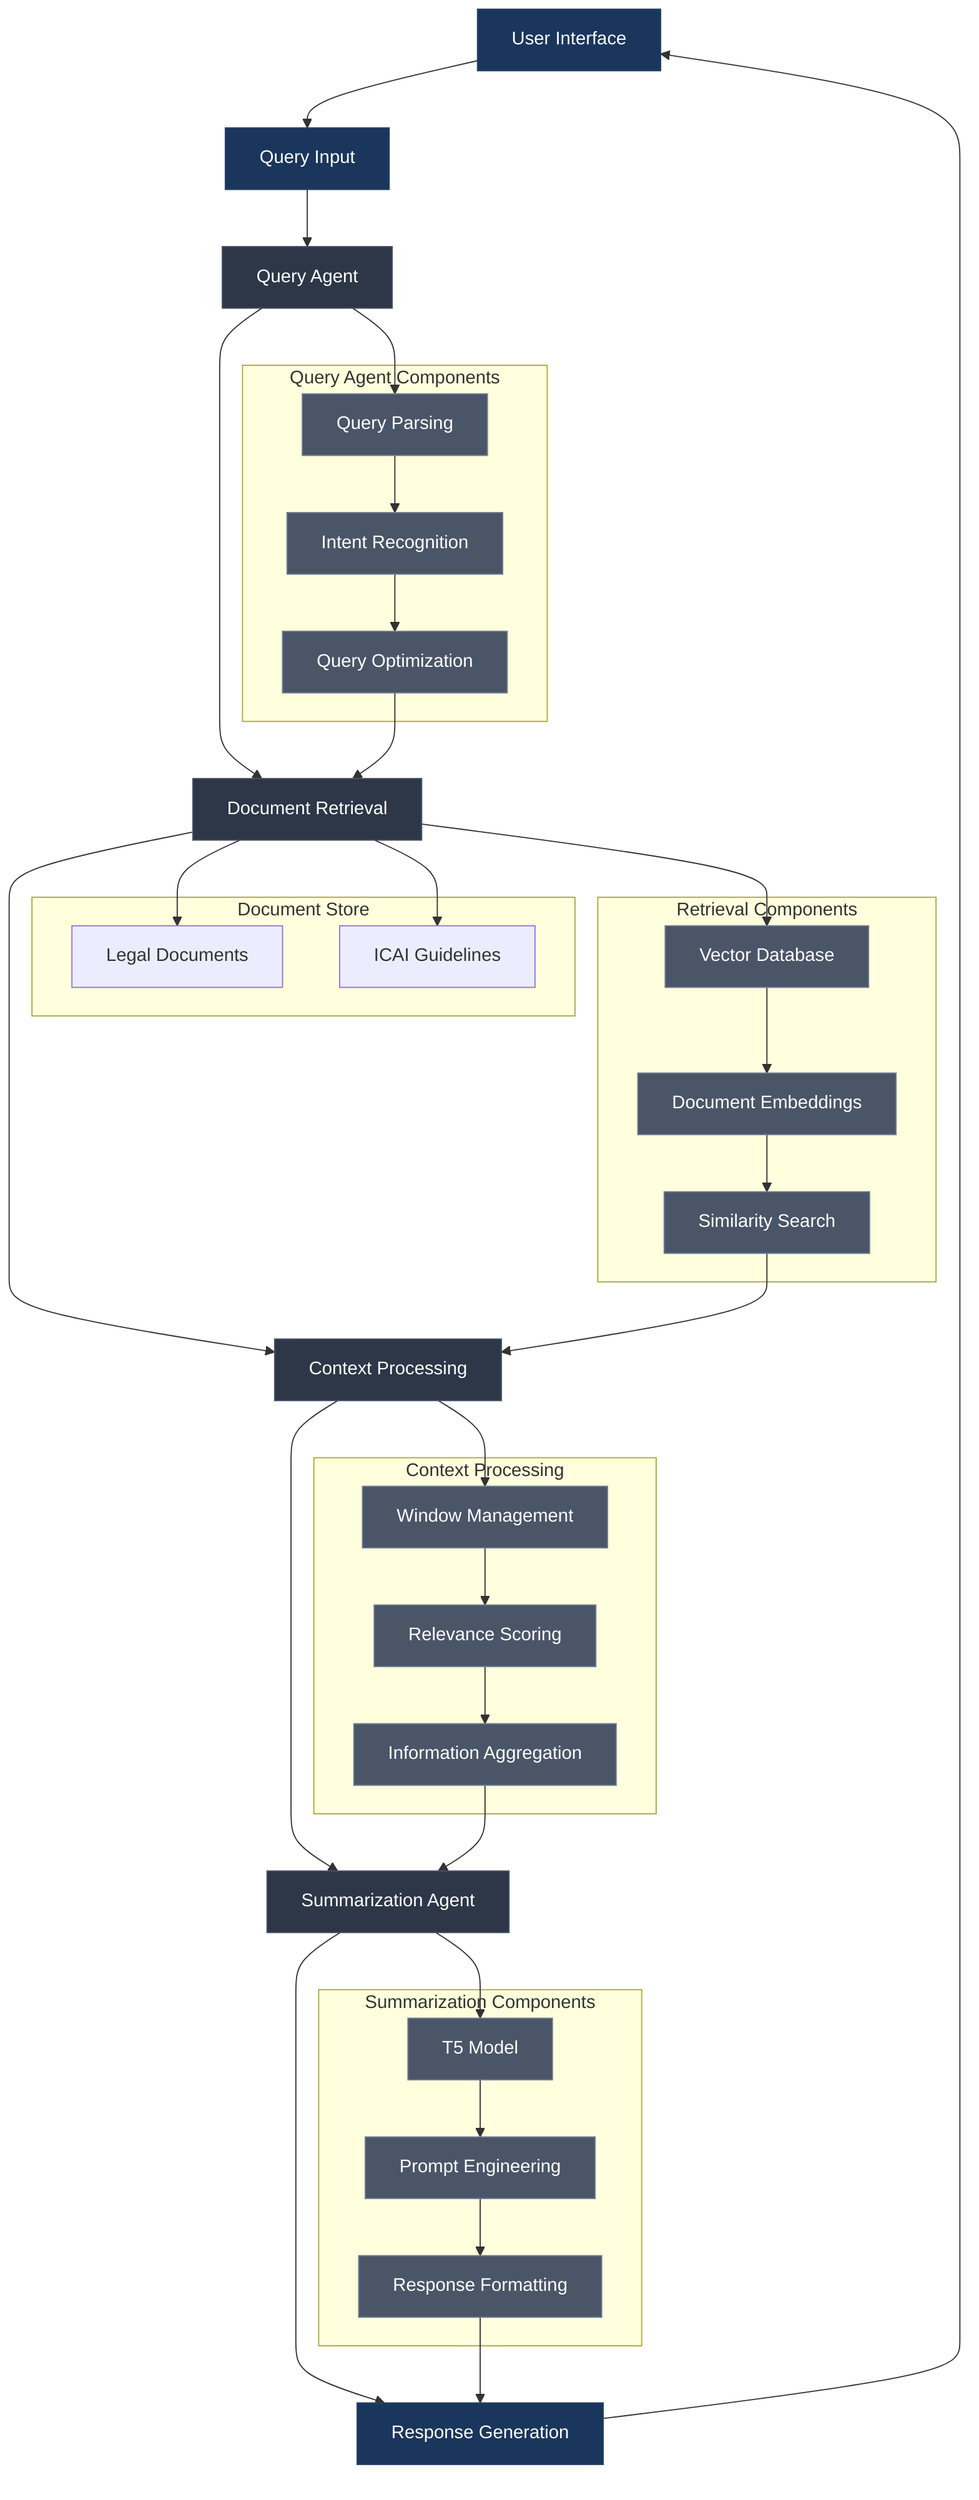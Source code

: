 graph TB
    %% Main Components
    User[User Interface] --> Query[Query Input]
    Query --> QueryAgent[Query Agent]
    QueryAgent --> DocRetrieval[Document Retrieval]
    DocRetrieval --> ContextProc[Context Processing]
    ContextProc --> SumAgent[Summarization Agent]
    SumAgent --> Response[Response Generation]
    Response --> User

    %% Document Store
    subgraph DocumentStore[Document Store]
        LegalDocs[Legal Documents]
        ICAIDocs[ICAI Guidelines]
    end

    %% Query Agent Details
    subgraph QueryAgentDetails[Query Agent Components]
        QueryParse[Query Parsing]
        IntentRecog[Intent Recognition]
        QueryOpt[Query Optimization]
    end

    %% Document Retrieval Details
    subgraph RetrievalDetails[Retrieval Components]
        VectorDB[Vector Database]
        Embeddings[Document Embeddings]
        Similarity[Similarity Search]
    end

    %% Context Processing Details
    subgraph ContextDetails[Context Processing]
        WindowMgmt[Window Management]
        Relevance[Relevance Scoring]
        Aggregation[Information Aggregation]
    end

    %% Summarization Details
    subgraph SumDetails[Summarization Components]
        T5Model[T5 Model]
        PromptEng[Prompt Engineering]
        ResponseFormat[Response Formatting]
    end

    %% Connections
    QueryAgent --> QueryParse
    QueryParse --> IntentRecog
    IntentRecog --> QueryOpt
    QueryOpt --> DocRetrieval

    DocRetrieval --> VectorDB
    VectorDB --> Embeddings
    Embeddings --> Similarity
    Similarity --> ContextProc

    ContextProc --> WindowMgmt
    WindowMgmt --> Relevance
    Relevance --> Aggregation
    Aggregation --> SumAgent

    SumAgent --> T5Model
    T5Model --> PromptEng
    PromptEng --> ResponseFormat
    ResponseFormat --> Response

    %% Document Store Connections
    DocRetrieval --> LegalDocs
    DocRetrieval --> ICAIDocs

    %% Styling
    classDef primary fill:#1a365d,stroke:#2a4365,color:white
    classDef secondary fill:#2d3748,stroke:#4a5568,color:white
    classDef tertiary fill:#4a5568,stroke:#718096,color:white

    class User,Query,Response primary
    class QueryAgent,DocRetrieval,ContextProc,SumAgent secondary
    class QueryParse,IntentRecog,QueryOpt,VectorDB,Embeddings,Similarity,WindowMgmt,Relevance,Aggregation,T5Model,PromptEng,ResponseFormat tertiary